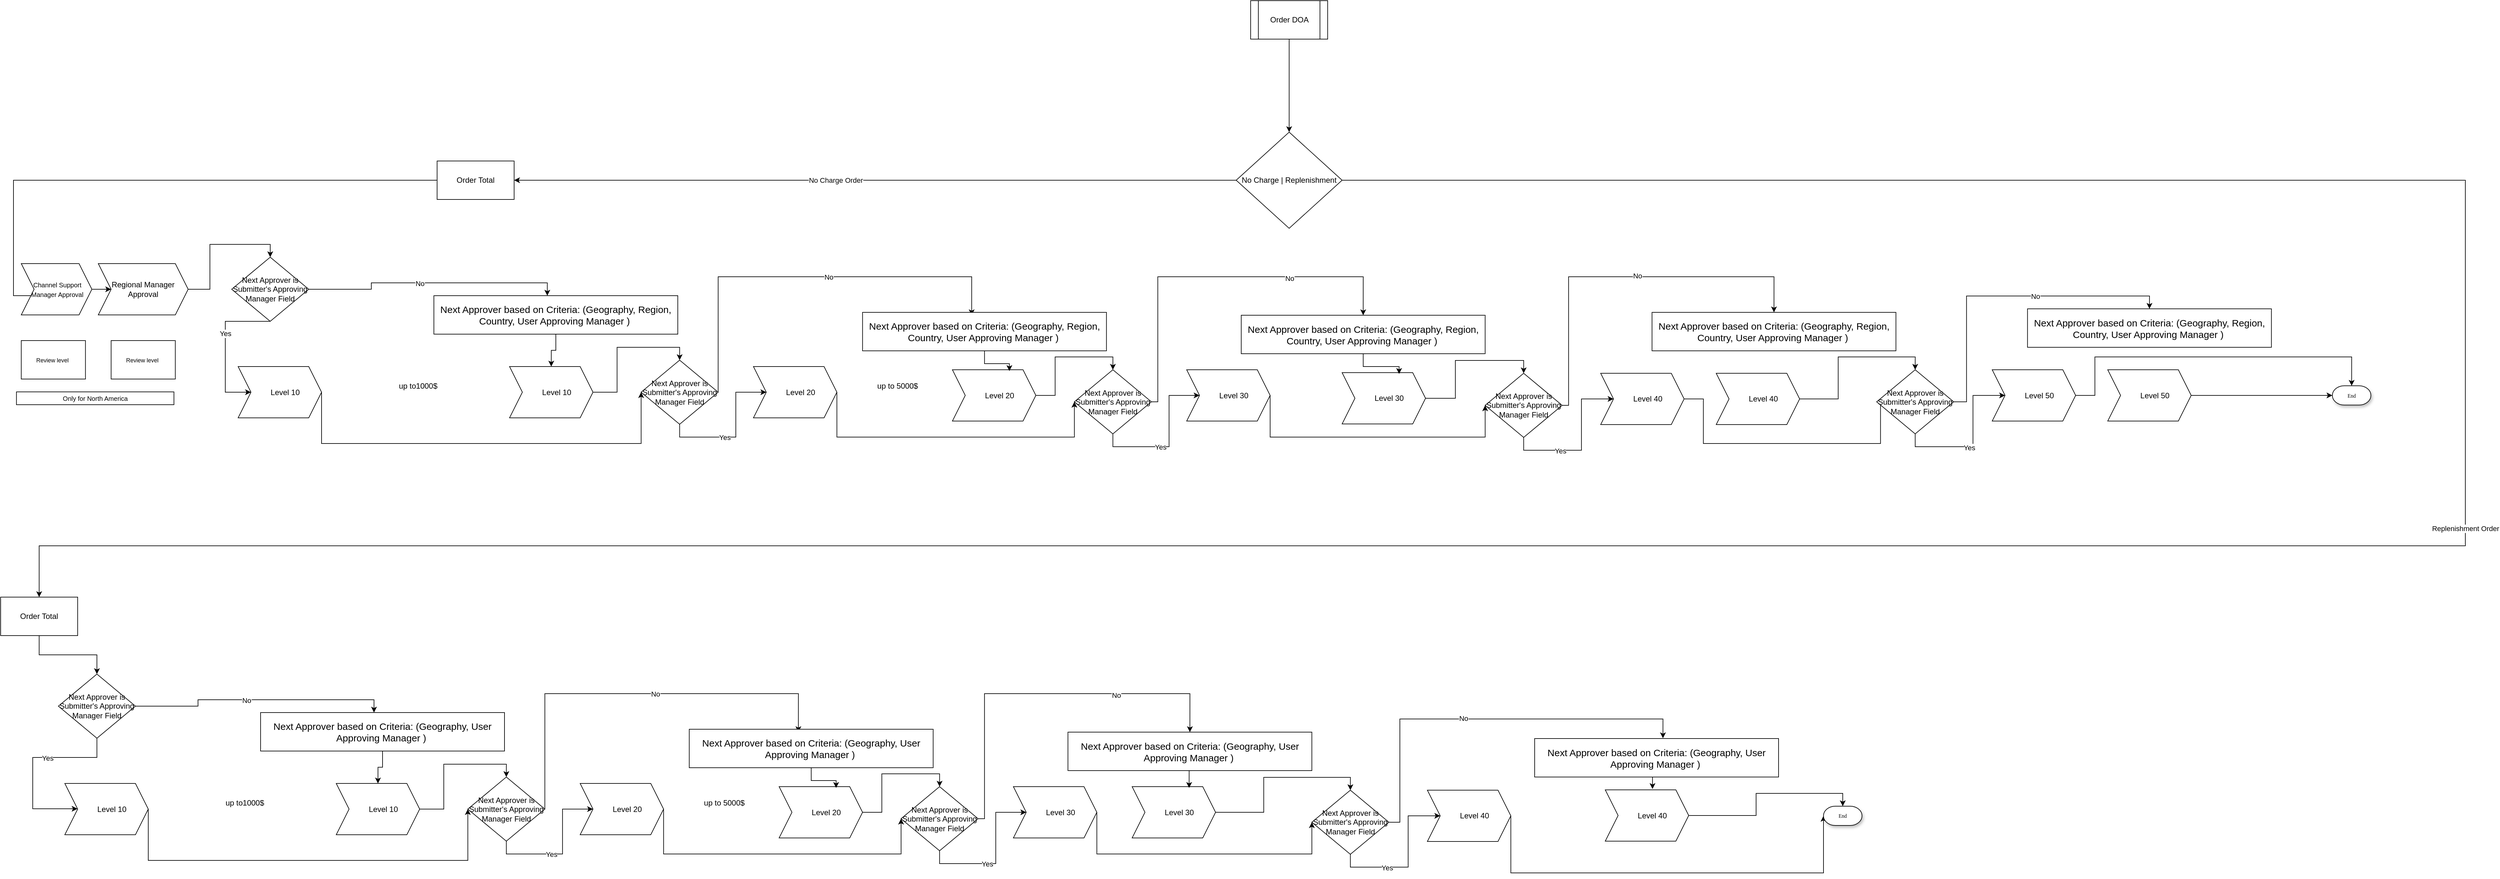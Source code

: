 <mxfile version="14.4.9" type="github">
  <diagram id="ka9bZa-nr0W5A1v1ReRK" name="Page-1">
    <mxGraphModel dx="3373" dy="2008" grid="1" gridSize="10" guides="1" tooltips="1" connect="1" arrows="1" fold="1" page="1" pageScale="1" pageWidth="850" pageHeight="1100" math="0" shadow="0">
      <root>
        <mxCell id="0" />
        <mxCell id="1" parent="0" />
        <mxCell id="Bf0N0WOOEr7fCe_elxUy-45" style="edgeStyle=orthogonalEdgeStyle;rounded=0;orthogonalLoop=1;jettySize=auto;html=1;exitX=0.5;exitY=1;exitDx=0;exitDy=0;" edge="1" parent="1" source="Bf0N0WOOEr7fCe_elxUy-2" target="Bf0N0WOOEr7fCe_elxUy-9">
          <mxGeometry relative="1" as="geometry" />
        </mxCell>
        <mxCell id="Bf0N0WOOEr7fCe_elxUy-2" value="Order DOA" style="shape=process;whiteSpace=wrap;html=1;backgroundOutline=1;" vertex="1" parent="1">
          <mxGeometry x="407.5" y="-80" width="120" height="60" as="geometry" />
        </mxCell>
        <mxCell id="Bf0N0WOOEr7fCe_elxUy-39" style="edgeStyle=orthogonalEdgeStyle;rounded=0;orthogonalLoop=1;jettySize=auto;html=1;exitX=1;exitY=0.5;exitDx=0;exitDy=0;entryX=0;entryY=0.5;entryDx=0;entryDy=0;" edge="1" parent="1" target="Bf0N0WOOEr7fCe_elxUy-6">
          <mxGeometry relative="1" as="geometry">
            <mxPoint x="980" y="530.0" as="sourcePoint" />
          </mxGeometry>
        </mxCell>
        <mxCell id="Bf0N0WOOEr7fCe_elxUy-40" style="edgeStyle=orthogonalEdgeStyle;rounded=0;orthogonalLoop=1;jettySize=auto;html=1;exitX=1;exitY=0.5;exitDx=0;exitDy=0;entryX=0;entryY=0.5;entryDx=0;entryDy=0;" edge="1" parent="1" target="Bf0N0WOOEr7fCe_elxUy-7">
          <mxGeometry relative="1" as="geometry">
            <mxPoint x="1125" y="530.0" as="sourcePoint" />
          </mxGeometry>
        </mxCell>
        <mxCell id="Bf0N0WOOEr7fCe_elxUy-41" style="edgeStyle=orthogonalEdgeStyle;rounded=0;orthogonalLoop=1;jettySize=auto;html=1;exitX=1;exitY=0.5;exitDx=0;exitDy=0;entryX=0;entryY=0.5;entryDx=0;entryDy=0;" edge="1" parent="1" target="Bf0N0WOOEr7fCe_elxUy-8">
          <mxGeometry relative="1" as="geometry">
            <mxPoint x="1260" y="530.0" as="sourcePoint" />
          </mxGeometry>
        </mxCell>
        <mxCell id="Bf0N0WOOEr7fCe_elxUy-10" style="edgeStyle=orthogonalEdgeStyle;rounded=0;orthogonalLoop=1;jettySize=auto;html=1;entryX=0.5;entryY=0;entryDx=0;entryDy=0;" edge="1" parent="1" source="Bf0N0WOOEr7fCe_elxUy-9" target="Bf0N0WOOEr7fCe_elxUy-184">
          <mxGeometry relative="1" as="geometry">
            <mxPoint x="2300" y="810" as="targetPoint" />
            <Array as="points">
              <mxPoint x="2300" y="200" />
              <mxPoint x="2300" y="770" />
              <mxPoint x="-1480" y="770" />
            </Array>
          </mxGeometry>
        </mxCell>
        <mxCell id="Bf0N0WOOEr7fCe_elxUy-24" value="Replenishment Order" style="edgeLabel;html=1;align=center;verticalAlign=middle;resizable=0;points=[];" vertex="1" connectable="0" parent="Bf0N0WOOEr7fCe_elxUy-10">
          <mxGeometry x="-0.258" relative="1" as="geometry">
            <mxPoint as="offset" />
          </mxGeometry>
        </mxCell>
        <mxCell id="Bf0N0WOOEr7fCe_elxUy-12" style="edgeStyle=orthogonalEdgeStyle;rounded=0;orthogonalLoop=1;jettySize=auto;html=1;exitX=0;exitY=0.5;exitDx=0;exitDy=0;entryX=1;entryY=0.5;entryDx=0;entryDy=0;" edge="1" parent="1" source="Bf0N0WOOEr7fCe_elxUy-9" target="Bf0N0WOOEr7fCe_elxUy-11">
          <mxGeometry relative="1" as="geometry">
            <Array as="points">
              <mxPoint x="355" y="200" />
            </Array>
          </mxGeometry>
        </mxCell>
        <mxCell id="Bf0N0WOOEr7fCe_elxUy-23" value="No Charge Order" style="edgeLabel;html=1;align=center;verticalAlign=middle;resizable=0;points=[];" vertex="1" connectable="0" parent="Bf0N0WOOEr7fCe_elxUy-12">
          <mxGeometry x="0.11" relative="1" as="geometry">
            <mxPoint as="offset" />
          </mxGeometry>
        </mxCell>
        <mxCell id="Bf0N0WOOEr7fCe_elxUy-9" value="No Charge | Replenishment" style="rhombus;whiteSpace=wrap;html=1;" vertex="1" parent="1">
          <mxGeometry x="385" y="125" width="165" height="150" as="geometry" />
        </mxCell>
        <mxCell id="Bf0N0WOOEr7fCe_elxUy-26" style="edgeStyle=orthogonalEdgeStyle;rounded=0;orthogonalLoop=1;jettySize=auto;html=1;entryX=0;entryY=0.5;entryDx=0;entryDy=0;" edge="1" parent="1" source="Bf0N0WOOEr7fCe_elxUy-11" target="Bf0N0WOOEr7fCe_elxUy-14">
          <mxGeometry relative="1" as="geometry">
            <mxPoint x="-790" y="410" as="targetPoint" />
            <Array as="points">
              <mxPoint x="-1520" y="200" />
              <mxPoint x="-1520" y="380" />
              <mxPoint x="-1438" y="380" />
            </Array>
          </mxGeometry>
        </mxCell>
        <mxCell id="Bf0N0WOOEr7fCe_elxUy-11" value="Order Total" style="rounded=0;whiteSpace=wrap;html=1;" vertex="1" parent="1">
          <mxGeometry x="-860" y="170" width="120" height="60" as="geometry" />
        </mxCell>
        <mxCell id="Bf0N0WOOEr7fCe_elxUy-35" style="edgeStyle=orthogonalEdgeStyle;rounded=0;orthogonalLoop=1;jettySize=auto;html=1;exitX=1;exitY=0.5;exitDx=0;exitDy=0;entryX=0;entryY=0.5;entryDx=0;entryDy=0;" edge="1" parent="1" source="Bf0N0WOOEr7fCe_elxUy-14" target="Bf0N0WOOEr7fCe_elxUy-15">
          <mxGeometry relative="1" as="geometry" />
        </mxCell>
        <mxCell id="Bf0N0WOOEr7fCe_elxUy-14" value="&lt;font style=&quot;font-size: 10px&quot;&gt;&amp;nbsp; &amp;nbsp; Channel Support&amp;nbsp; &amp;nbsp; &amp;nbsp;Manager Approval&lt;/font&gt;" style="shape=step;perimeter=stepPerimeter;whiteSpace=wrap;html=1;fixedSize=1;rounded=0;sketch=0;" vertex="1" parent="1">
          <mxGeometry x="-1507.86" y="330" width="110" height="80" as="geometry" />
        </mxCell>
        <mxCell id="Bf0N0WOOEr7fCe_elxUy-181" style="edgeStyle=orthogonalEdgeStyle;rounded=0;orthogonalLoop=1;jettySize=auto;html=1;exitX=1;exitY=0.5;exitDx=0;exitDy=0;entryX=0.5;entryY=0;entryDx=0;entryDy=0;" edge="1" parent="1" source="Bf0N0WOOEr7fCe_elxUy-15" target="Bf0N0WOOEr7fCe_elxUy-58">
          <mxGeometry relative="1" as="geometry" />
        </mxCell>
        <mxCell id="Bf0N0WOOEr7fCe_elxUy-15" value="Regional Manager Approval" style="shape=step;perimeter=stepPerimeter;whiteSpace=wrap;html=1;fixedSize=1;rounded=0;sketch=0;" vertex="1" parent="1">
          <mxGeometry x="-1387.86" y="330" width="140" height="80" as="geometry" />
        </mxCell>
        <mxCell id="Bf0N0WOOEr7fCe_elxUy-135" style="edgeStyle=orthogonalEdgeStyle;rounded=0;orthogonalLoop=1;jettySize=auto;html=1;exitX=1;exitY=0.5;exitDx=0;exitDy=0;entryX=0;entryY=0.5;entryDx=0;entryDy=0;" edge="1" parent="1" source="Bf0N0WOOEr7fCe_elxUy-16" target="Bf0N0WOOEr7fCe_elxUy-73">
          <mxGeometry relative="1" as="geometry">
            <mxPoint x="-887.14" y="630.5" as="targetPoint" />
            <Array as="points">
              <mxPoint x="-1040.14" y="610.5" />
              <mxPoint x="-542.14" y="610.5" />
            </Array>
          </mxGeometry>
        </mxCell>
        <mxCell id="Bf0N0WOOEr7fCe_elxUy-16" value="&amp;nbsp; &amp;nbsp; &amp;nbsp;Level 10" style="shape=step;perimeter=stepPerimeter;whiteSpace=wrap;html=1;fixedSize=1;rounded=0;sketch=0;" vertex="1" parent="1">
          <mxGeometry x="-1170" y="490.5" width="130" height="80" as="geometry" />
        </mxCell>
        <mxCell id="Bf0N0WOOEr7fCe_elxUy-20" value="&lt;font style=&quot;font-size: 9px&quot;&gt;Review level&amp;nbsp;&lt;/font&gt;" style="whiteSpace=wrap;html=1;align=center;verticalAlign=middle;treeFolding=1;treeMoving=1;newEdgeStyle={&quot;edgeStyle&quot;:&quot;elbowEdgeStyle&quot;,&quot;startArrow&quot;:&quot;none&quot;,&quot;endArrow&quot;:&quot;none&quot;};rounded=0;sketch=0;" vertex="1" parent="1">
          <mxGeometry x="-1507.86" y="450" width="100" height="60" as="geometry" />
        </mxCell>
        <mxCell id="Bf0N0WOOEr7fCe_elxUy-132" style="edgeStyle=orthogonalEdgeStyle;rounded=0;orthogonalLoop=1;jettySize=auto;html=1;exitX=0.5;exitY=1;exitDx=0;exitDy=0;entryX=0.5;entryY=0;entryDx=0;entryDy=0;" edge="1" parent="1" source="Bf0N0WOOEr7fCe_elxUy-22" target="Bf0N0WOOEr7fCe_elxUy-65">
          <mxGeometry relative="1" as="geometry" />
        </mxCell>
        <mxCell id="Bf0N0WOOEr7fCe_elxUy-22" value="&lt;font style=&quot;font-size: 15px&quot;&gt;Next Approver based on Criteria: (Geography, Region, Country, User Approving Manager )&amp;nbsp;&lt;/font&gt;" style="whiteSpace=wrap;html=1;align=center;verticalAlign=middle;treeFolding=1;treeMoving=1;newEdgeStyle={&quot;edgeStyle&quot;:&quot;elbowEdgeStyle&quot;,&quot;startArrow&quot;:&quot;none&quot;,&quot;endArrow&quot;:&quot;none&quot;};rounded=0;sketch=0;" vertex="1" parent="1">
          <mxGeometry x="-865.0" y="380" width="380" height="60" as="geometry" />
        </mxCell>
        <mxCell id="Bf0N0WOOEr7fCe_elxUy-36" value="End" style="strokeWidth=1;html=1;shape=mxgraph.flowchart.terminator;whiteSpace=wrap;rounded=0;shadow=1;labelBackgroundColor=none;fontFamily=Verdana;fontSize=8;align=center;" vertex="1" parent="1">
          <mxGeometry x="2092.86" y="520.5" width="60" height="30" as="geometry" />
        </mxCell>
        <mxCell id="Bf0N0WOOEr7fCe_elxUy-48" value="up to1000$" style="text;html=1;strokeColor=none;fillColor=none;align=center;verticalAlign=middle;whiteSpace=wrap;rounded=0;" vertex="1" parent="1">
          <mxGeometry x="-927.14" y="510.5" width="75" height="20" as="geometry" />
        </mxCell>
        <mxCell id="Bf0N0WOOEr7fCe_elxUy-50" value="up to 5000$" style="text;html=1;strokeColor=none;fillColor=none;align=center;verticalAlign=middle;whiteSpace=wrap;rounded=0;" vertex="1" parent="1">
          <mxGeometry x="-180.14" y="510.5" width="75" height="20" as="geometry" />
        </mxCell>
        <mxCell id="Bf0N0WOOEr7fCe_elxUy-61" style="edgeStyle=orthogonalEdgeStyle;rounded=0;orthogonalLoop=1;jettySize=auto;html=1;entryX=0.465;entryY=0;entryDx=0;entryDy=0;entryPerimeter=0;" edge="1" parent="1" source="Bf0N0WOOEr7fCe_elxUy-58" target="Bf0N0WOOEr7fCe_elxUy-22">
          <mxGeometry relative="1" as="geometry">
            <mxPoint x="-595" y="331" as="targetPoint" />
            <mxPoint x="-845.0" y="330" as="sourcePoint" />
          </mxGeometry>
        </mxCell>
        <mxCell id="Bf0N0WOOEr7fCe_elxUy-62" value="No" style="edgeLabel;html=1;align=center;verticalAlign=middle;resizable=0;points=[];" vertex="1" connectable="0" parent="Bf0N0WOOEr7fCe_elxUy-61">
          <mxGeometry x="-0.091" y="-1" relative="1" as="geometry">
            <mxPoint as="offset" />
          </mxGeometry>
        </mxCell>
        <mxCell id="Bf0N0WOOEr7fCe_elxUy-182" style="edgeStyle=orthogonalEdgeStyle;rounded=0;orthogonalLoop=1;jettySize=auto;html=1;exitX=0.5;exitY=1;exitDx=0;exitDy=0;entryX=0;entryY=0.5;entryDx=0;entryDy=0;" edge="1" parent="1" source="Bf0N0WOOEr7fCe_elxUy-58" target="Bf0N0WOOEr7fCe_elxUy-16">
          <mxGeometry relative="1" as="geometry">
            <Array as="points">
              <mxPoint x="-1190" y="420" />
              <mxPoint x="-1190" y="530" />
            </Array>
          </mxGeometry>
        </mxCell>
        <mxCell id="Bf0N0WOOEr7fCe_elxUy-183" value="Yes" style="edgeLabel;html=1;align=center;verticalAlign=middle;resizable=0;points=[];" vertex="1" connectable="0" parent="Bf0N0WOOEr7fCe_elxUy-182">
          <mxGeometry x="-0.192" relative="1" as="geometry">
            <mxPoint as="offset" />
          </mxGeometry>
        </mxCell>
        <mxCell id="Bf0N0WOOEr7fCe_elxUy-58" value="Next Approver is Submitter&#39;s Approving Manager Field" style="rhombus;whiteSpace=wrap;html=1;" vertex="1" parent="1">
          <mxGeometry x="-1180.0" y="320" width="120" height="100" as="geometry" />
        </mxCell>
        <mxCell id="Bf0N0WOOEr7fCe_elxUy-129" style="edgeStyle=orthogonalEdgeStyle;rounded=0;orthogonalLoop=1;jettySize=auto;html=1;exitX=1;exitY=0.5;exitDx=0;exitDy=0;entryX=0.5;entryY=0;entryDx=0;entryDy=0;" edge="1" parent="1" source="Bf0N0WOOEr7fCe_elxUy-65" target="Bf0N0WOOEr7fCe_elxUy-73">
          <mxGeometry relative="1" as="geometry" />
        </mxCell>
        <mxCell id="Bf0N0WOOEr7fCe_elxUy-65" value="&amp;nbsp; &amp;nbsp; &amp;nbsp;Level 10" style="shape=step;perimeter=stepPerimeter;whiteSpace=wrap;html=1;fixedSize=1;rounded=0;sketch=0;" vertex="1" parent="1">
          <mxGeometry x="-747.14" y="490.5" width="130" height="80" as="geometry" />
        </mxCell>
        <mxCell id="Bf0N0WOOEr7fCe_elxUy-150" style="edgeStyle=orthogonalEdgeStyle;rounded=0;orthogonalLoop=1;jettySize=auto;html=1;exitX=1;exitY=0.5;exitDx=0;exitDy=0;entryX=0;entryY=0.5;entryDx=0;entryDy=0;" edge="1" parent="1" source="Bf0N0WOOEr7fCe_elxUy-67" target="Bf0N0WOOEr7fCe_elxUy-144">
          <mxGeometry relative="1" as="geometry">
            <Array as="points">
              <mxPoint x="-237.14" y="600.5" />
              <mxPoint x="132.86" y="600.5" />
            </Array>
          </mxGeometry>
        </mxCell>
        <mxCell id="Bf0N0WOOEr7fCe_elxUy-67" value="&amp;nbsp; &amp;nbsp; &amp;nbsp;Level 20" style="shape=step;perimeter=stepPerimeter;whiteSpace=wrap;html=1;fixedSize=1;rounded=0;sketch=0;" vertex="1" parent="1">
          <mxGeometry x="-367.14" y="490.5" width="130" height="80" as="geometry" />
        </mxCell>
        <mxCell id="Bf0N0WOOEr7fCe_elxUy-131" style="edgeStyle=orthogonalEdgeStyle;rounded=0;orthogonalLoop=1;jettySize=auto;html=1;exitX=1;exitY=0.5;exitDx=0;exitDy=0;" edge="1" parent="1" source="Bf0N0WOOEr7fCe_elxUy-73">
          <mxGeometry relative="1" as="geometry">
            <mxPoint x="-27.14" y="410.5" as="targetPoint" />
            <Array as="points">
              <mxPoint x="-422.14" y="350.5" />
              <mxPoint x="-27.14" y="350.5" />
            </Array>
          </mxGeometry>
        </mxCell>
        <mxCell id="Bf0N0WOOEr7fCe_elxUy-136" value="No" style="edgeLabel;html=1;align=center;verticalAlign=middle;resizable=0;points=[];" vertex="1" connectable="0" parent="Bf0N0WOOEr7fCe_elxUy-131">
          <mxGeometry x="0.108" relative="1" as="geometry">
            <mxPoint as="offset" />
          </mxGeometry>
        </mxCell>
        <mxCell id="Bf0N0WOOEr7fCe_elxUy-137" style="edgeStyle=orthogonalEdgeStyle;rounded=0;orthogonalLoop=1;jettySize=auto;html=1;exitX=0.5;exitY=1;exitDx=0;exitDy=0;" edge="1" parent="1" source="Bf0N0WOOEr7fCe_elxUy-73" target="Bf0N0WOOEr7fCe_elxUy-67">
          <mxGeometry relative="1" as="geometry" />
        </mxCell>
        <mxCell id="Bf0N0WOOEr7fCe_elxUy-138" value="Yes" style="edgeLabel;html=1;align=center;verticalAlign=middle;resizable=0;points=[];" vertex="1" connectable="0" parent="Bf0N0WOOEr7fCe_elxUy-137">
          <mxGeometry x="-0.203" relative="1" as="geometry">
            <mxPoint as="offset" />
          </mxGeometry>
        </mxCell>
        <mxCell id="Bf0N0WOOEr7fCe_elxUy-73" value="Next Approver is Submitter&#39;s Approving Manager Field" style="rhombus;whiteSpace=wrap;html=1;" vertex="1" parent="1">
          <mxGeometry x="-542.14" y="480.5" width="120" height="100" as="geometry" />
        </mxCell>
        <mxCell id="Bf0N0WOOEr7fCe_elxUy-149" style="edgeStyle=orthogonalEdgeStyle;rounded=0;orthogonalLoop=1;jettySize=auto;html=1;exitX=1;exitY=0.5;exitDx=0;exitDy=0;entryX=0.5;entryY=0;entryDx=0;entryDy=0;" edge="1" parent="1" source="Bf0N0WOOEr7fCe_elxUy-74" target="Bf0N0WOOEr7fCe_elxUy-144">
          <mxGeometry relative="1" as="geometry" />
        </mxCell>
        <mxCell id="Bf0N0WOOEr7fCe_elxUy-74" value="&amp;nbsp; &amp;nbsp; &amp;nbsp;Level 20" style="shape=step;perimeter=stepPerimeter;whiteSpace=wrap;html=1;fixedSize=1;rounded=0;sketch=0;" vertex="1" parent="1">
          <mxGeometry x="-57.14" y="495.5" width="130" height="80" as="geometry" />
        </mxCell>
        <mxCell id="Bf0N0WOOEr7fCe_elxUy-134" style="edgeStyle=orthogonalEdgeStyle;rounded=0;orthogonalLoop=1;jettySize=auto;html=1;exitX=0.5;exitY=1;exitDx=0;exitDy=0;entryX=0.683;entryY=0.025;entryDx=0;entryDy=0;entryPerimeter=0;" edge="1" parent="1" source="Bf0N0WOOEr7fCe_elxUy-75" target="Bf0N0WOOEr7fCe_elxUy-74">
          <mxGeometry relative="1" as="geometry" />
        </mxCell>
        <mxCell id="Bf0N0WOOEr7fCe_elxUy-75" value="&lt;font style=&quot;font-size: 15px&quot;&gt;Next Approver based on Criteria: (Geography, Region, Country, User Approving Manager )&amp;nbsp;&lt;/font&gt;" style="whiteSpace=wrap;html=1;align=center;verticalAlign=middle;treeFolding=1;treeMoving=1;newEdgeStyle={&quot;edgeStyle&quot;:&quot;elbowEdgeStyle&quot;,&quot;startArrow&quot;:&quot;none&quot;,&quot;endArrow&quot;:&quot;none&quot;};rounded=0;sketch=0;" vertex="1" parent="1">
          <mxGeometry x="-197.14" y="406" width="380" height="60" as="geometry" />
        </mxCell>
        <mxCell id="Bf0N0WOOEr7fCe_elxUy-110" style="edgeStyle=orthogonalEdgeStyle;rounded=0;orthogonalLoop=1;jettySize=auto;html=1;exitX=0.5;exitY=1;exitDx=0;exitDy=0;exitPerimeter=0;" edge="1" parent="1" source="Bf0N0WOOEr7fCe_elxUy-36" target="Bf0N0WOOEr7fCe_elxUy-36">
          <mxGeometry relative="1" as="geometry" />
        </mxCell>
        <mxCell id="Bf0N0WOOEr7fCe_elxUy-158" style="edgeStyle=orthogonalEdgeStyle;rounded=0;orthogonalLoop=1;jettySize=auto;html=1;exitX=1;exitY=0.5;exitDx=0;exitDy=0;entryX=0;entryY=0.5;entryDx=0;entryDy=0;" edge="1" parent="1" source="Bf0N0WOOEr7fCe_elxUy-139" target="Bf0N0WOOEr7fCe_elxUy-154">
          <mxGeometry relative="1" as="geometry">
            <Array as="points">
              <mxPoint x="437.86" y="600.5" />
              <mxPoint x="772.86" y="600.5" />
            </Array>
          </mxGeometry>
        </mxCell>
        <mxCell id="Bf0N0WOOEr7fCe_elxUy-139" value="&amp;nbsp; &amp;nbsp; &amp;nbsp;Level 30" style="shape=step;perimeter=stepPerimeter;whiteSpace=wrap;html=1;fixedSize=1;rounded=0;sketch=0;" vertex="1" parent="1">
          <mxGeometry x="307.86" y="495.5" width="130" height="80" as="geometry" />
        </mxCell>
        <mxCell id="Bf0N0WOOEr7fCe_elxUy-142" style="edgeStyle=orthogonalEdgeStyle;rounded=0;orthogonalLoop=1;jettySize=auto;html=1;exitX=0.5;exitY=1;exitDx=0;exitDy=0;" edge="1" parent="1" source="Bf0N0WOOEr7fCe_elxUy-144" target="Bf0N0WOOEr7fCe_elxUy-139">
          <mxGeometry relative="1" as="geometry" />
        </mxCell>
        <mxCell id="Bf0N0WOOEr7fCe_elxUy-143" value="Yes" style="edgeLabel;html=1;align=center;verticalAlign=middle;resizable=0;points=[];" vertex="1" connectable="0" parent="Bf0N0WOOEr7fCe_elxUy-142">
          <mxGeometry x="-0.203" relative="1" as="geometry">
            <mxPoint as="offset" />
          </mxGeometry>
        </mxCell>
        <mxCell id="Bf0N0WOOEr7fCe_elxUy-151" style="edgeStyle=orthogonalEdgeStyle;rounded=0;orthogonalLoop=1;jettySize=auto;html=1;exitX=1;exitY=0.5;exitDx=0;exitDy=0;entryX=0.5;entryY=0;entryDx=0;entryDy=0;" edge="1" parent="1" source="Bf0N0WOOEr7fCe_elxUy-144" target="Bf0N0WOOEr7fCe_elxUy-147">
          <mxGeometry relative="1" as="geometry">
            <Array as="points">
              <mxPoint x="262.86" y="545.5" />
              <mxPoint x="262.86" y="350.5" />
              <mxPoint x="582.86" y="350.5" />
            </Array>
          </mxGeometry>
        </mxCell>
        <mxCell id="Bf0N0WOOEr7fCe_elxUy-152" value="No" style="edgeLabel;html=1;align=center;verticalAlign=middle;resizable=0;points=[];" vertex="1" connectable="0" parent="Bf0N0WOOEr7fCe_elxUy-151">
          <mxGeometry x="0.401" y="-2" relative="1" as="geometry">
            <mxPoint as="offset" />
          </mxGeometry>
        </mxCell>
        <mxCell id="Bf0N0WOOEr7fCe_elxUy-144" value="Next Approver is Submitter&#39;s Approving Manager Field" style="rhombus;whiteSpace=wrap;html=1;" vertex="1" parent="1">
          <mxGeometry x="132.86" y="495.5" width="120" height="100" as="geometry" />
        </mxCell>
        <mxCell id="Bf0N0WOOEr7fCe_elxUy-157" style="edgeStyle=orthogonalEdgeStyle;rounded=0;orthogonalLoop=1;jettySize=auto;html=1;exitX=1;exitY=0.5;exitDx=0;exitDy=0;entryX=0.5;entryY=0;entryDx=0;entryDy=0;" edge="1" parent="1" source="Bf0N0WOOEr7fCe_elxUy-145" target="Bf0N0WOOEr7fCe_elxUy-154">
          <mxGeometry relative="1" as="geometry" />
        </mxCell>
        <mxCell id="Bf0N0WOOEr7fCe_elxUy-145" value="&amp;nbsp; &amp;nbsp; &amp;nbsp;Level 30" style="shape=step;perimeter=stepPerimeter;whiteSpace=wrap;html=1;fixedSize=1;rounded=0;sketch=0;" vertex="1" parent="1">
          <mxGeometry x="550" y="500" width="130" height="80" as="geometry" />
        </mxCell>
        <mxCell id="Bf0N0WOOEr7fCe_elxUy-146" style="edgeStyle=orthogonalEdgeStyle;rounded=0;orthogonalLoop=1;jettySize=auto;html=1;exitX=0.5;exitY=1;exitDx=0;exitDy=0;entryX=0.683;entryY=0.025;entryDx=0;entryDy=0;entryPerimeter=0;" edge="1" parent="1" source="Bf0N0WOOEr7fCe_elxUy-147" target="Bf0N0WOOEr7fCe_elxUy-145">
          <mxGeometry relative="1" as="geometry" />
        </mxCell>
        <mxCell id="Bf0N0WOOEr7fCe_elxUy-147" value="&lt;font style=&quot;font-size: 15px&quot;&gt;Next Approver based on Criteria: (Geography, Region, Country, User Approving Manager )&amp;nbsp;&lt;/font&gt;" style="whiteSpace=wrap;html=1;align=center;verticalAlign=middle;treeFolding=1;treeMoving=1;newEdgeStyle={&quot;edgeStyle&quot;:&quot;elbowEdgeStyle&quot;,&quot;startArrow&quot;:&quot;none&quot;,&quot;endArrow&quot;:&quot;none&quot;};rounded=0;sketch=0;" vertex="1" parent="1">
          <mxGeometry x="392.86" y="410.5" width="380" height="60" as="geometry" />
        </mxCell>
        <mxCell id="Bf0N0WOOEr7fCe_elxUy-172" style="edgeStyle=orthogonalEdgeStyle;rounded=0;orthogonalLoop=1;jettySize=auto;html=1;exitX=1;exitY=0.5;exitDx=0;exitDy=0;entryX=0;entryY=0.5;entryDx=0;entryDy=0;" edge="1" parent="1" source="Bf0N0WOOEr7fCe_elxUy-153" target="Bf0N0WOOEr7fCe_elxUy-169">
          <mxGeometry relative="1" as="geometry">
            <Array as="points">
              <mxPoint x="1112.86" y="540.5" />
              <mxPoint x="1112.86" y="610.5" />
              <mxPoint x="1388.86" y="610.5" />
              <mxPoint x="1388.86" y="545.5" />
            </Array>
          </mxGeometry>
        </mxCell>
        <mxCell id="Bf0N0WOOEr7fCe_elxUy-153" value="&amp;nbsp; &amp;nbsp; &amp;nbsp;Level 40" style="shape=step;perimeter=stepPerimeter;whiteSpace=wrap;html=1;fixedSize=1;rounded=0;sketch=0;" vertex="1" parent="1">
          <mxGeometry x="952.86" y="501" width="130" height="80" as="geometry" />
        </mxCell>
        <mxCell id="Bf0N0WOOEr7fCe_elxUy-159" style="edgeStyle=orthogonalEdgeStyle;rounded=0;orthogonalLoop=1;jettySize=auto;html=1;exitX=1;exitY=0.5;exitDx=0;exitDy=0;entryX=0.5;entryY=0;entryDx=0;entryDy=0;" edge="1" parent="1" source="Bf0N0WOOEr7fCe_elxUy-154" target="Bf0N0WOOEr7fCe_elxUy-156">
          <mxGeometry relative="1" as="geometry">
            <Array as="points">
              <mxPoint x="902.86" y="550.5" />
              <mxPoint x="902.86" y="350.5" />
              <mxPoint x="1222.86" y="350.5" />
            </Array>
          </mxGeometry>
        </mxCell>
        <mxCell id="Bf0N0WOOEr7fCe_elxUy-160" value="No" style="edgeLabel;html=1;align=center;verticalAlign=middle;resizable=0;points=[];" vertex="1" connectable="0" parent="Bf0N0WOOEr7fCe_elxUy-159">
          <mxGeometry x="0.081" y="2" relative="1" as="geometry">
            <mxPoint as="offset" />
          </mxGeometry>
        </mxCell>
        <mxCell id="Bf0N0WOOEr7fCe_elxUy-161" style="edgeStyle=orthogonalEdgeStyle;rounded=0;orthogonalLoop=1;jettySize=auto;html=1;exitX=0.5;exitY=1;exitDx=0;exitDy=0;" edge="1" parent="1" source="Bf0N0WOOEr7fCe_elxUy-154" target="Bf0N0WOOEr7fCe_elxUy-153">
          <mxGeometry relative="1" as="geometry" />
        </mxCell>
        <mxCell id="Bf0N0WOOEr7fCe_elxUy-162" value="Yes" style="edgeLabel;html=1;align=center;verticalAlign=middle;resizable=0;points=[];" vertex="1" connectable="0" parent="Bf0N0WOOEr7fCe_elxUy-161">
          <mxGeometry x="-0.359" y="-1" relative="1" as="geometry">
            <mxPoint as="offset" />
          </mxGeometry>
        </mxCell>
        <mxCell id="Bf0N0WOOEr7fCe_elxUy-154" value="Next Approver is Submitter&#39;s Approving Manager Field" style="rhombus;whiteSpace=wrap;html=1;" vertex="1" parent="1">
          <mxGeometry x="772.86" y="501" width="120" height="100" as="geometry" />
        </mxCell>
        <mxCell id="Bf0N0WOOEr7fCe_elxUy-171" style="edgeStyle=orthogonalEdgeStyle;rounded=0;orthogonalLoop=1;jettySize=auto;html=1;exitX=1;exitY=0.5;exitDx=0;exitDy=0;entryX=0.5;entryY=0;entryDx=0;entryDy=0;" edge="1" parent="1" source="Bf0N0WOOEr7fCe_elxUy-155" target="Bf0N0WOOEr7fCe_elxUy-169">
          <mxGeometry relative="1" as="geometry" />
        </mxCell>
        <mxCell id="Bf0N0WOOEr7fCe_elxUy-155" value="&amp;nbsp; &amp;nbsp; &amp;nbsp;Level 40" style="shape=step;perimeter=stepPerimeter;whiteSpace=wrap;html=1;fixedSize=1;rounded=0;sketch=0;" vertex="1" parent="1">
          <mxGeometry x="1132.86" y="501" width="130" height="80" as="geometry" />
        </mxCell>
        <mxCell id="Bf0N0WOOEr7fCe_elxUy-156" value="&lt;font style=&quot;font-size: 15px&quot;&gt;Next Approver based on Criteria: (Geography, Region, Country, User Approving Manager )&amp;nbsp;&lt;/font&gt;" style="whiteSpace=wrap;html=1;align=center;verticalAlign=middle;treeFolding=1;treeMoving=1;newEdgeStyle={&quot;edgeStyle&quot;:&quot;elbowEdgeStyle&quot;,&quot;startArrow&quot;:&quot;none&quot;,&quot;endArrow&quot;:&quot;none&quot;};rounded=0;sketch=0;" vertex="1" parent="1">
          <mxGeometry x="1032.86" y="406" width="380" height="60" as="geometry" />
        </mxCell>
        <mxCell id="Bf0N0WOOEr7fCe_elxUy-163" value="&lt;font size=&quot;1&quot;&gt;Only for North America&lt;/font&gt;" style="whiteSpace=wrap;html=1;align=center;verticalAlign=middle;treeFolding=1;treeMoving=1;newEdgeStyle={&quot;edgeStyle&quot;:&quot;elbowEdgeStyle&quot;,&quot;startArrow&quot;:&quot;none&quot;,&quot;endArrow&quot;:&quot;none&quot;};rounded=0;sketch=0;" vertex="1" parent="1">
          <mxGeometry x="-1515.36" y="530" width="245.36" height="20" as="geometry" />
        </mxCell>
        <mxCell id="Bf0N0WOOEr7fCe_elxUy-164" value="&lt;font style=&quot;font-size: 9px&quot;&gt;Review level&amp;nbsp;&lt;/font&gt;" style="whiteSpace=wrap;html=1;align=center;verticalAlign=middle;treeFolding=1;treeMoving=1;newEdgeStyle={&quot;edgeStyle&quot;:&quot;elbowEdgeStyle&quot;,&quot;startArrow&quot;:&quot;none&quot;,&quot;endArrow&quot;:&quot;none&quot;};rounded=0;sketch=0;" vertex="1" parent="1">
          <mxGeometry x="-1367.86" y="450" width="100" height="60" as="geometry" />
        </mxCell>
        <mxCell id="Bf0N0WOOEr7fCe_elxUy-179" style="edgeStyle=orthogonalEdgeStyle;rounded=0;orthogonalLoop=1;jettySize=auto;html=1;exitX=1;exitY=0.5;exitDx=0;exitDy=0;entryX=0.5;entryY=0;entryDx=0;entryDy=0;entryPerimeter=0;" edge="1" parent="1" source="Bf0N0WOOEr7fCe_elxUy-168" target="Bf0N0WOOEr7fCe_elxUy-36">
          <mxGeometry relative="1" as="geometry">
            <Array as="points">
              <mxPoint x="1722.86" y="535.5" />
              <mxPoint x="1722.86" y="475.5" />
              <mxPoint x="2122.86" y="475.5" />
            </Array>
          </mxGeometry>
        </mxCell>
        <mxCell id="Bf0N0WOOEr7fCe_elxUy-168" value="&amp;nbsp; &amp;nbsp; &amp;nbsp;Level 50" style="shape=step;perimeter=stepPerimeter;whiteSpace=wrap;html=1;fixedSize=1;rounded=0;sketch=0;" vertex="1" parent="1">
          <mxGeometry x="1562.86" y="495.5" width="130" height="80" as="geometry" />
        </mxCell>
        <mxCell id="Bf0N0WOOEr7fCe_elxUy-174" style="edgeStyle=orthogonalEdgeStyle;rounded=0;orthogonalLoop=1;jettySize=auto;html=1;exitX=1;exitY=0.5;exitDx=0;exitDy=0;entryX=0.5;entryY=0;entryDx=0;entryDy=0;" edge="1" parent="1" source="Bf0N0WOOEr7fCe_elxUy-169" target="Bf0N0WOOEr7fCe_elxUy-173">
          <mxGeometry relative="1" as="geometry">
            <Array as="points">
              <mxPoint x="1522.86" y="545.5" />
              <mxPoint x="1522.86" y="380.5" />
              <mxPoint x="1807.86" y="380.5" />
            </Array>
          </mxGeometry>
        </mxCell>
        <mxCell id="Bf0N0WOOEr7fCe_elxUy-175" value="No" style="edgeLabel;html=1;align=center;verticalAlign=middle;resizable=0;points=[];" vertex="1" connectable="0" parent="Bf0N0WOOEr7fCe_elxUy-174">
          <mxGeometry x="0.192" relative="1" as="geometry">
            <mxPoint as="offset" />
          </mxGeometry>
        </mxCell>
        <mxCell id="Bf0N0WOOEr7fCe_elxUy-176" style="edgeStyle=orthogonalEdgeStyle;rounded=0;orthogonalLoop=1;jettySize=auto;html=1;exitX=0.5;exitY=1;exitDx=0;exitDy=0;entryX=0;entryY=0.5;entryDx=0;entryDy=0;" edge="1" parent="1" source="Bf0N0WOOEr7fCe_elxUy-169" target="Bf0N0WOOEr7fCe_elxUy-168">
          <mxGeometry relative="1" as="geometry" />
        </mxCell>
        <mxCell id="Bf0N0WOOEr7fCe_elxUy-177" value="Yes" style="edgeLabel;html=1;align=center;verticalAlign=middle;resizable=0;points=[];" vertex="1" connectable="0" parent="Bf0N0WOOEr7fCe_elxUy-176">
          <mxGeometry x="-0.138" y="-1" relative="1" as="geometry">
            <mxPoint as="offset" />
          </mxGeometry>
        </mxCell>
        <mxCell id="Bf0N0WOOEr7fCe_elxUy-169" value="Next Approver is Submitter&#39;s Approving Manager Field" style="rhombus;whiteSpace=wrap;html=1;" vertex="1" parent="1">
          <mxGeometry x="1382.86" y="495.5" width="120" height="100" as="geometry" />
        </mxCell>
        <mxCell id="Bf0N0WOOEr7fCe_elxUy-180" style="edgeStyle=orthogonalEdgeStyle;rounded=0;orthogonalLoop=1;jettySize=auto;html=1;exitX=1;exitY=0.5;exitDx=0;exitDy=0;entryX=0;entryY=0.5;entryDx=0;entryDy=0;entryPerimeter=0;" edge="1" parent="1" source="Bf0N0WOOEr7fCe_elxUy-170" target="Bf0N0WOOEr7fCe_elxUy-36">
          <mxGeometry relative="1" as="geometry" />
        </mxCell>
        <mxCell id="Bf0N0WOOEr7fCe_elxUy-170" value="&amp;nbsp; &amp;nbsp; &amp;nbsp;Level 50" style="shape=step;perimeter=stepPerimeter;whiteSpace=wrap;html=1;fixedSize=1;rounded=0;sketch=0;" vertex="1" parent="1">
          <mxGeometry x="1742.86" y="495.5" width="130" height="80" as="geometry" />
        </mxCell>
        <mxCell id="Bf0N0WOOEr7fCe_elxUy-173" value="&lt;font style=&quot;font-size: 15px&quot;&gt;Next Approver based on Criteria: (Geography, Region, Country, User Approving Manager )&amp;nbsp;&lt;/font&gt;" style="whiteSpace=wrap;html=1;align=center;verticalAlign=middle;treeFolding=1;treeMoving=1;newEdgeStyle={&quot;edgeStyle&quot;:&quot;elbowEdgeStyle&quot;,&quot;startArrow&quot;:&quot;none&quot;,&quot;endArrow&quot;:&quot;none&quot;};rounded=0;sketch=0;" vertex="1" parent="1">
          <mxGeometry x="1617.86" y="400.5" width="380" height="60" as="geometry" />
        </mxCell>
        <mxCell id="Bf0N0WOOEr7fCe_elxUy-225" style="edgeStyle=orthogonalEdgeStyle;rounded=0;orthogonalLoop=1;jettySize=auto;html=1;exitX=0.5;exitY=1;exitDx=0;exitDy=0;entryX=0.5;entryY=0;entryDx=0;entryDy=0;" edge="1" parent="1" source="Bf0N0WOOEr7fCe_elxUy-184" target="Bf0N0WOOEr7fCe_elxUy-193">
          <mxGeometry relative="1" as="geometry" />
        </mxCell>
        <mxCell id="Bf0N0WOOEr7fCe_elxUy-184" value="Order Total" style="rounded=0;whiteSpace=wrap;html=1;" vertex="1" parent="1">
          <mxGeometry x="-1540" y="850" width="120" height="60" as="geometry" />
        </mxCell>
        <mxCell id="Bf0N0WOOEr7fCe_elxUy-185" style="edgeStyle=orthogonalEdgeStyle;rounded=0;orthogonalLoop=1;jettySize=auto;html=1;exitX=1;exitY=0.5;exitDx=0;exitDy=0;entryX=0;entryY=0.5;entryDx=0;entryDy=0;" edge="1" parent="1" source="Bf0N0WOOEr7fCe_elxUy-186" target="Bf0N0WOOEr7fCe_elxUy-202">
          <mxGeometry relative="1" as="geometry">
            <mxPoint x="-1157.14" y="1280.5" as="targetPoint" />
            <Array as="points">
              <mxPoint x="-1310.14" y="1260.5" />
              <mxPoint x="-812.14" y="1260.5" />
            </Array>
          </mxGeometry>
        </mxCell>
        <mxCell id="Bf0N0WOOEr7fCe_elxUy-186" value="&amp;nbsp; &amp;nbsp; &amp;nbsp;Level 10" style="shape=step;perimeter=stepPerimeter;whiteSpace=wrap;html=1;fixedSize=1;rounded=0;sketch=0;" vertex="1" parent="1">
          <mxGeometry x="-1440" y="1140.5" width="130" height="80" as="geometry" />
        </mxCell>
        <mxCell id="Bf0N0WOOEr7fCe_elxUy-187" style="edgeStyle=orthogonalEdgeStyle;rounded=0;orthogonalLoop=1;jettySize=auto;html=1;exitX=0.5;exitY=1;exitDx=0;exitDy=0;entryX=0.5;entryY=0;entryDx=0;entryDy=0;" edge="1" parent="1" source="Bf0N0WOOEr7fCe_elxUy-188" target="Bf0N0WOOEr7fCe_elxUy-195">
          <mxGeometry relative="1" as="geometry" />
        </mxCell>
        <mxCell id="Bf0N0WOOEr7fCe_elxUy-188" value="&lt;font style=&quot;font-size: 15px&quot;&gt;Next Approver based on Criteria: (Geography, User Approving Manager )&amp;nbsp;&lt;/font&gt;" style="whiteSpace=wrap;html=1;align=center;verticalAlign=middle;treeFolding=1;treeMoving=1;newEdgeStyle={&quot;edgeStyle&quot;:&quot;elbowEdgeStyle&quot;,&quot;startArrow&quot;:&quot;none&quot;,&quot;endArrow&quot;:&quot;none&quot;};rounded=0;sketch=0;" vertex="1" parent="1">
          <mxGeometry x="-1135" y="1030" width="380" height="60" as="geometry" />
        </mxCell>
        <mxCell id="Bf0N0WOOEr7fCe_elxUy-189" value="up to1000$" style="text;html=1;strokeColor=none;fillColor=none;align=center;verticalAlign=middle;whiteSpace=wrap;rounded=0;" vertex="1" parent="1">
          <mxGeometry x="-1197.14" y="1160.5" width="75" height="20" as="geometry" />
        </mxCell>
        <mxCell id="Bf0N0WOOEr7fCe_elxUy-190" value="up to 5000$" style="text;html=1;strokeColor=none;fillColor=none;align=center;verticalAlign=middle;whiteSpace=wrap;rounded=0;" vertex="1" parent="1">
          <mxGeometry x="-450.14" y="1160.5" width="75" height="20" as="geometry" />
        </mxCell>
        <mxCell id="Bf0N0WOOEr7fCe_elxUy-191" style="edgeStyle=orthogonalEdgeStyle;rounded=0;orthogonalLoop=1;jettySize=auto;html=1;entryX=0.465;entryY=0;entryDx=0;entryDy=0;entryPerimeter=0;" edge="1" parent="1" source="Bf0N0WOOEr7fCe_elxUy-193" target="Bf0N0WOOEr7fCe_elxUy-188">
          <mxGeometry relative="1" as="geometry">
            <mxPoint x="-865" y="981" as="targetPoint" />
            <mxPoint x="-1115" y="980" as="sourcePoint" />
          </mxGeometry>
        </mxCell>
        <mxCell id="Bf0N0WOOEr7fCe_elxUy-192" value="No" style="edgeLabel;html=1;align=center;verticalAlign=middle;resizable=0;points=[];" vertex="1" connectable="0" parent="Bf0N0WOOEr7fCe_elxUy-191">
          <mxGeometry x="-0.091" y="-1" relative="1" as="geometry">
            <mxPoint as="offset" />
          </mxGeometry>
        </mxCell>
        <mxCell id="Bf0N0WOOEr7fCe_elxUy-226" style="edgeStyle=orthogonalEdgeStyle;rounded=0;orthogonalLoop=1;jettySize=auto;html=1;exitX=0.5;exitY=1;exitDx=0;exitDy=0;" edge="1" parent="1" source="Bf0N0WOOEr7fCe_elxUy-193" target="Bf0N0WOOEr7fCe_elxUy-186">
          <mxGeometry relative="1" as="geometry">
            <Array as="points">
              <mxPoint x="-1390" y="1100" />
              <mxPoint x="-1490" y="1100" />
              <mxPoint x="-1490" y="1180" />
            </Array>
          </mxGeometry>
        </mxCell>
        <mxCell id="Bf0N0WOOEr7fCe_elxUy-227" value="Yes" style="edgeLabel;html=1;align=center;verticalAlign=middle;resizable=0;points=[];" vertex="1" connectable="0" parent="Bf0N0WOOEr7fCe_elxUy-226">
          <mxGeometry x="-0.234" y="1" relative="1" as="geometry">
            <mxPoint as="offset" />
          </mxGeometry>
        </mxCell>
        <mxCell id="Bf0N0WOOEr7fCe_elxUy-193" value="Next Approver is Submitter&#39;s Approving Manager Field" style="rhombus;whiteSpace=wrap;html=1;" vertex="1" parent="1">
          <mxGeometry x="-1450.0" y="970" width="120" height="100" as="geometry" />
        </mxCell>
        <mxCell id="Bf0N0WOOEr7fCe_elxUy-194" style="edgeStyle=orthogonalEdgeStyle;rounded=0;orthogonalLoop=1;jettySize=auto;html=1;exitX=1;exitY=0.5;exitDx=0;exitDy=0;entryX=0.5;entryY=0;entryDx=0;entryDy=0;" edge="1" parent="1" source="Bf0N0WOOEr7fCe_elxUy-195" target="Bf0N0WOOEr7fCe_elxUy-202">
          <mxGeometry relative="1" as="geometry" />
        </mxCell>
        <mxCell id="Bf0N0WOOEr7fCe_elxUy-195" value="&amp;nbsp; &amp;nbsp; &amp;nbsp;Level 10" style="shape=step;perimeter=stepPerimeter;whiteSpace=wrap;html=1;fixedSize=1;rounded=0;sketch=0;" vertex="1" parent="1">
          <mxGeometry x="-1017.14" y="1140.5" width="130" height="80" as="geometry" />
        </mxCell>
        <mxCell id="Bf0N0WOOEr7fCe_elxUy-196" style="edgeStyle=orthogonalEdgeStyle;rounded=0;orthogonalLoop=1;jettySize=auto;html=1;exitX=1;exitY=0.5;exitDx=0;exitDy=0;entryX=0;entryY=0.5;entryDx=0;entryDy=0;" edge="1" parent="1" source="Bf0N0WOOEr7fCe_elxUy-197" target="Bf0N0WOOEr7fCe_elxUy-213">
          <mxGeometry relative="1" as="geometry">
            <Array as="points">
              <mxPoint x="-507.14" y="1250.5" />
              <mxPoint x="-137.14" y="1250.5" />
            </Array>
          </mxGeometry>
        </mxCell>
        <mxCell id="Bf0N0WOOEr7fCe_elxUy-197" value="&amp;nbsp; &amp;nbsp; &amp;nbsp;Level 20" style="shape=step;perimeter=stepPerimeter;whiteSpace=wrap;html=1;fixedSize=1;rounded=0;sketch=0;" vertex="1" parent="1">
          <mxGeometry x="-637.14" y="1140.5" width="130" height="80" as="geometry" />
        </mxCell>
        <mxCell id="Bf0N0WOOEr7fCe_elxUy-198" style="edgeStyle=orthogonalEdgeStyle;rounded=0;orthogonalLoop=1;jettySize=auto;html=1;exitX=1;exitY=0.5;exitDx=0;exitDy=0;" edge="1" parent="1" source="Bf0N0WOOEr7fCe_elxUy-202">
          <mxGeometry relative="1" as="geometry">
            <mxPoint x="-297.14" y="1060.5" as="targetPoint" />
            <Array as="points">
              <mxPoint x="-692.14" y="1000.5" />
              <mxPoint x="-297.14" y="1000.5" />
            </Array>
          </mxGeometry>
        </mxCell>
        <mxCell id="Bf0N0WOOEr7fCe_elxUy-199" value="No" style="edgeLabel;html=1;align=center;verticalAlign=middle;resizable=0;points=[];" vertex="1" connectable="0" parent="Bf0N0WOOEr7fCe_elxUy-198">
          <mxGeometry x="0.108" relative="1" as="geometry">
            <mxPoint as="offset" />
          </mxGeometry>
        </mxCell>
        <mxCell id="Bf0N0WOOEr7fCe_elxUy-200" style="edgeStyle=orthogonalEdgeStyle;rounded=0;orthogonalLoop=1;jettySize=auto;html=1;exitX=0.5;exitY=1;exitDx=0;exitDy=0;" edge="1" parent="1" source="Bf0N0WOOEr7fCe_elxUy-202" target="Bf0N0WOOEr7fCe_elxUy-197">
          <mxGeometry relative="1" as="geometry" />
        </mxCell>
        <mxCell id="Bf0N0WOOEr7fCe_elxUy-201" value="Yes" style="edgeLabel;html=1;align=center;verticalAlign=middle;resizable=0;points=[];" vertex="1" connectable="0" parent="Bf0N0WOOEr7fCe_elxUy-200">
          <mxGeometry x="-0.203" relative="1" as="geometry">
            <mxPoint as="offset" />
          </mxGeometry>
        </mxCell>
        <mxCell id="Bf0N0WOOEr7fCe_elxUy-202" value="Next Approver is Submitter&#39;s Approving Manager Field" style="rhombus;whiteSpace=wrap;html=1;" vertex="1" parent="1">
          <mxGeometry x="-812.14" y="1130.5" width="120" height="100" as="geometry" />
        </mxCell>
        <mxCell id="Bf0N0WOOEr7fCe_elxUy-203" style="edgeStyle=orthogonalEdgeStyle;rounded=0;orthogonalLoop=1;jettySize=auto;html=1;exitX=1;exitY=0.5;exitDx=0;exitDy=0;entryX=0.5;entryY=0;entryDx=0;entryDy=0;" edge="1" parent="1" source="Bf0N0WOOEr7fCe_elxUy-204" target="Bf0N0WOOEr7fCe_elxUy-213">
          <mxGeometry relative="1" as="geometry" />
        </mxCell>
        <mxCell id="Bf0N0WOOEr7fCe_elxUy-204" value="&amp;nbsp; &amp;nbsp; &amp;nbsp;Level 20" style="shape=step;perimeter=stepPerimeter;whiteSpace=wrap;html=1;fixedSize=1;rounded=0;sketch=0;" vertex="1" parent="1">
          <mxGeometry x="-327.14" y="1145.5" width="130" height="80" as="geometry" />
        </mxCell>
        <mxCell id="Bf0N0WOOEr7fCe_elxUy-205" style="edgeStyle=orthogonalEdgeStyle;rounded=0;orthogonalLoop=1;jettySize=auto;html=1;exitX=0.5;exitY=1;exitDx=0;exitDy=0;entryX=0.683;entryY=0.025;entryDx=0;entryDy=0;entryPerimeter=0;" edge="1" parent="1" source="Bf0N0WOOEr7fCe_elxUy-206" target="Bf0N0WOOEr7fCe_elxUy-204">
          <mxGeometry relative="1" as="geometry" />
        </mxCell>
        <mxCell id="Bf0N0WOOEr7fCe_elxUy-206" value="&lt;font style=&quot;font-size: 15px&quot;&gt;Next Approver based on Criteria: (Geography, User Approving Manager )&amp;nbsp;&lt;/font&gt;" style="whiteSpace=wrap;html=1;align=center;verticalAlign=middle;treeFolding=1;treeMoving=1;newEdgeStyle={&quot;edgeStyle&quot;:&quot;elbowEdgeStyle&quot;,&quot;startArrow&quot;:&quot;none&quot;,&quot;endArrow&quot;:&quot;none&quot;};rounded=0;sketch=0;" vertex="1" parent="1">
          <mxGeometry x="-467.14" y="1056" width="380" height="60" as="geometry" />
        </mxCell>
        <mxCell id="Bf0N0WOOEr7fCe_elxUy-207" style="edgeStyle=orthogonalEdgeStyle;rounded=0;orthogonalLoop=1;jettySize=auto;html=1;exitX=1;exitY=0.5;exitDx=0;exitDy=0;entryX=0;entryY=0.5;entryDx=0;entryDy=0;" edge="1" parent="1" source="Bf0N0WOOEr7fCe_elxUy-208" target="Bf0N0WOOEr7fCe_elxUy-223">
          <mxGeometry relative="1" as="geometry">
            <Array as="points">
              <mxPoint x="167.86" y="1250.5" />
              <mxPoint x="502.86" y="1250.5" />
            </Array>
          </mxGeometry>
        </mxCell>
        <mxCell id="Bf0N0WOOEr7fCe_elxUy-208" value="&amp;nbsp; &amp;nbsp; &amp;nbsp;Level 30" style="shape=step;perimeter=stepPerimeter;whiteSpace=wrap;html=1;fixedSize=1;rounded=0;sketch=0;" vertex="1" parent="1">
          <mxGeometry x="37.86" y="1145.5" width="130" height="80" as="geometry" />
        </mxCell>
        <mxCell id="Bf0N0WOOEr7fCe_elxUy-209" style="edgeStyle=orthogonalEdgeStyle;rounded=0;orthogonalLoop=1;jettySize=auto;html=1;exitX=0.5;exitY=1;exitDx=0;exitDy=0;" edge="1" parent="1" source="Bf0N0WOOEr7fCe_elxUy-213" target="Bf0N0WOOEr7fCe_elxUy-208">
          <mxGeometry relative="1" as="geometry" />
        </mxCell>
        <mxCell id="Bf0N0WOOEr7fCe_elxUy-210" value="Yes" style="edgeLabel;html=1;align=center;verticalAlign=middle;resizable=0;points=[];" vertex="1" connectable="0" parent="Bf0N0WOOEr7fCe_elxUy-209">
          <mxGeometry x="-0.203" relative="1" as="geometry">
            <mxPoint as="offset" />
          </mxGeometry>
        </mxCell>
        <mxCell id="Bf0N0WOOEr7fCe_elxUy-211" style="edgeStyle=orthogonalEdgeStyle;rounded=0;orthogonalLoop=1;jettySize=auto;html=1;exitX=1;exitY=0.5;exitDx=0;exitDy=0;entryX=0.5;entryY=0;entryDx=0;entryDy=0;" edge="1" parent="1" source="Bf0N0WOOEr7fCe_elxUy-213" target="Bf0N0WOOEr7fCe_elxUy-217">
          <mxGeometry relative="1" as="geometry">
            <Array as="points">
              <mxPoint x="-7.14" y="1195.5" />
              <mxPoint x="-7.14" y="1000.5" />
              <mxPoint x="312.86" y="1000.5" />
            </Array>
          </mxGeometry>
        </mxCell>
        <mxCell id="Bf0N0WOOEr7fCe_elxUy-212" value="No" style="edgeLabel;html=1;align=center;verticalAlign=middle;resizable=0;points=[];" vertex="1" connectable="0" parent="Bf0N0WOOEr7fCe_elxUy-211">
          <mxGeometry x="0.401" y="-2" relative="1" as="geometry">
            <mxPoint as="offset" />
          </mxGeometry>
        </mxCell>
        <mxCell id="Bf0N0WOOEr7fCe_elxUy-213" value="Next Approver is Submitter&#39;s Approving Manager Field" style="rhombus;whiteSpace=wrap;html=1;" vertex="1" parent="1">
          <mxGeometry x="-137.14" y="1145.5" width="120" height="100" as="geometry" />
        </mxCell>
        <mxCell id="Bf0N0WOOEr7fCe_elxUy-214" style="edgeStyle=orthogonalEdgeStyle;rounded=0;orthogonalLoop=1;jettySize=auto;html=1;exitX=1;exitY=0.5;exitDx=0;exitDy=0;entryX=0.5;entryY=0;entryDx=0;entryDy=0;" edge="1" parent="1" source="Bf0N0WOOEr7fCe_elxUy-215" target="Bf0N0WOOEr7fCe_elxUy-223">
          <mxGeometry relative="1" as="geometry" />
        </mxCell>
        <mxCell id="Bf0N0WOOEr7fCe_elxUy-215" value="&amp;nbsp; &amp;nbsp; &amp;nbsp;Level 30" style="shape=step;perimeter=stepPerimeter;whiteSpace=wrap;html=1;fixedSize=1;rounded=0;sketch=0;" vertex="1" parent="1">
          <mxGeometry x="222.86" y="1145.5" width="130" height="80" as="geometry" />
        </mxCell>
        <mxCell id="Bf0N0WOOEr7fCe_elxUy-216" style="edgeStyle=orthogonalEdgeStyle;rounded=0;orthogonalLoop=1;jettySize=auto;html=1;exitX=0.5;exitY=1;exitDx=0;exitDy=0;entryX=0.683;entryY=0.025;entryDx=0;entryDy=0;entryPerimeter=0;" edge="1" parent="1" source="Bf0N0WOOEr7fCe_elxUy-217" target="Bf0N0WOOEr7fCe_elxUy-215">
          <mxGeometry relative="1" as="geometry" />
        </mxCell>
        <mxCell id="Bf0N0WOOEr7fCe_elxUy-217" value="&lt;font style=&quot;font-size: 15px&quot;&gt;Next Approver based on Criteria: (Geography, User Approving Manager )&amp;nbsp;&lt;/font&gt;" style="whiteSpace=wrap;html=1;align=center;verticalAlign=middle;treeFolding=1;treeMoving=1;newEdgeStyle={&quot;edgeStyle&quot;:&quot;elbowEdgeStyle&quot;,&quot;startArrow&quot;:&quot;none&quot;,&quot;endArrow&quot;:&quot;none&quot;};rounded=0;sketch=0;" vertex="1" parent="1">
          <mxGeometry x="122.86" y="1060.5" width="380" height="60" as="geometry" />
        </mxCell>
        <mxCell id="Bf0N0WOOEr7fCe_elxUy-234" style="edgeStyle=orthogonalEdgeStyle;rounded=0;orthogonalLoop=1;jettySize=auto;html=1;exitX=1;exitY=0.5;exitDx=0;exitDy=0;entryX=0;entryY=0.5;entryDx=0;entryDy=0;entryPerimeter=0;" edge="1" parent="1" source="Bf0N0WOOEr7fCe_elxUy-218" target="Bf0N0WOOEr7fCe_elxUy-233">
          <mxGeometry relative="1" as="geometry">
            <Array as="points">
              <mxPoint x="813" y="1280" />
              <mxPoint x="1300" y="1280" />
            </Array>
          </mxGeometry>
        </mxCell>
        <mxCell id="Bf0N0WOOEr7fCe_elxUy-218" value="&amp;nbsp; &amp;nbsp; &amp;nbsp;Level 40" style="shape=step;perimeter=stepPerimeter;whiteSpace=wrap;html=1;fixedSize=1;rounded=0;sketch=0;" vertex="1" parent="1">
          <mxGeometry x="682.86" y="1151" width="130" height="80" as="geometry" />
        </mxCell>
        <mxCell id="Bf0N0WOOEr7fCe_elxUy-221" style="edgeStyle=orthogonalEdgeStyle;rounded=0;orthogonalLoop=1;jettySize=auto;html=1;exitX=0.5;exitY=1;exitDx=0;exitDy=0;" edge="1" parent="1" source="Bf0N0WOOEr7fCe_elxUy-223" target="Bf0N0WOOEr7fCe_elxUy-218">
          <mxGeometry relative="1" as="geometry" />
        </mxCell>
        <mxCell id="Bf0N0WOOEr7fCe_elxUy-222" value="Yes" style="edgeLabel;html=1;align=center;verticalAlign=middle;resizable=0;points=[];" vertex="1" connectable="0" parent="Bf0N0WOOEr7fCe_elxUy-221">
          <mxGeometry x="-0.359" y="-1" relative="1" as="geometry">
            <mxPoint as="offset" />
          </mxGeometry>
        </mxCell>
        <mxCell id="Bf0N0WOOEr7fCe_elxUy-229" style="edgeStyle=orthogonalEdgeStyle;rounded=0;orthogonalLoop=1;jettySize=auto;html=1;exitX=1;exitY=0.5;exitDx=0;exitDy=0;entryX=0.526;entryY=-0.008;entryDx=0;entryDy=0;entryPerimeter=0;" edge="1" parent="1" source="Bf0N0WOOEr7fCe_elxUy-223" target="Bf0N0WOOEr7fCe_elxUy-228">
          <mxGeometry relative="1" as="geometry">
            <Array as="points">
              <mxPoint x="640" y="1201" />
              <mxPoint x="640" y="1040" />
              <mxPoint x="1050" y="1040" />
            </Array>
          </mxGeometry>
        </mxCell>
        <mxCell id="Bf0N0WOOEr7fCe_elxUy-230" value="No" style="edgeLabel;html=1;align=center;verticalAlign=middle;resizable=0;points=[];" vertex="1" connectable="0" parent="Bf0N0WOOEr7fCe_elxUy-229">
          <mxGeometry x="-0.105" y="1" relative="1" as="geometry">
            <mxPoint as="offset" />
          </mxGeometry>
        </mxCell>
        <mxCell id="Bf0N0WOOEr7fCe_elxUy-223" value="Next Approver is Submitter&#39;s Approving Manager Field" style="rhombus;whiteSpace=wrap;html=1;" vertex="1" parent="1">
          <mxGeometry x="502.86" y="1151" width="120" height="100" as="geometry" />
        </mxCell>
        <mxCell id="Bf0N0WOOEr7fCe_elxUy-235" style="edgeStyle=orthogonalEdgeStyle;rounded=0;orthogonalLoop=1;jettySize=auto;html=1;exitX=1;exitY=0.5;exitDx=0;exitDy=0;entryX=0.5;entryY=0;entryDx=0;entryDy=0;entryPerimeter=0;" edge="1" parent="1" source="Bf0N0WOOEr7fCe_elxUy-224" target="Bf0N0WOOEr7fCe_elxUy-233">
          <mxGeometry relative="1" as="geometry" />
        </mxCell>
        <mxCell id="Bf0N0WOOEr7fCe_elxUy-224" value="&amp;nbsp; &amp;nbsp; &amp;nbsp;Level 40" style="shape=step;perimeter=stepPerimeter;whiteSpace=wrap;html=1;fixedSize=1;rounded=0;sketch=0;" vertex="1" parent="1">
          <mxGeometry x="960.0" y="1150.5" width="130" height="80" as="geometry" />
        </mxCell>
        <mxCell id="Bf0N0WOOEr7fCe_elxUy-232" style="edgeStyle=orthogonalEdgeStyle;rounded=0;orthogonalLoop=1;jettySize=auto;html=1;exitX=0.5;exitY=1;exitDx=0;exitDy=0;entryX=0.566;entryY=-0.017;entryDx=0;entryDy=0;entryPerimeter=0;" edge="1" parent="1" source="Bf0N0WOOEr7fCe_elxUy-228" target="Bf0N0WOOEr7fCe_elxUy-224">
          <mxGeometry relative="1" as="geometry" />
        </mxCell>
        <mxCell id="Bf0N0WOOEr7fCe_elxUy-228" value="&lt;font style=&quot;font-size: 15px&quot;&gt;Next Approver based on Criteria: (Geography, User Approving Manager )&amp;nbsp;&lt;/font&gt;" style="whiteSpace=wrap;html=1;align=center;verticalAlign=middle;treeFolding=1;treeMoving=1;newEdgeStyle={&quot;edgeStyle&quot;:&quot;elbowEdgeStyle&quot;,&quot;startArrow&quot;:&quot;none&quot;,&quot;endArrow&quot;:&quot;none&quot;};rounded=0;sketch=0;" vertex="1" parent="1">
          <mxGeometry x="850" y="1070.5" width="380" height="60" as="geometry" />
        </mxCell>
        <mxCell id="Bf0N0WOOEr7fCe_elxUy-233" value="End" style="strokeWidth=1;html=1;shape=mxgraph.flowchart.terminator;whiteSpace=wrap;rounded=0;shadow=1;labelBackgroundColor=none;fontFamily=Verdana;fontSize=8;align=center;" vertex="1" parent="1">
          <mxGeometry x="1300.0" y="1176" width="60" height="30" as="geometry" />
        </mxCell>
      </root>
    </mxGraphModel>
  </diagram>
</mxfile>
